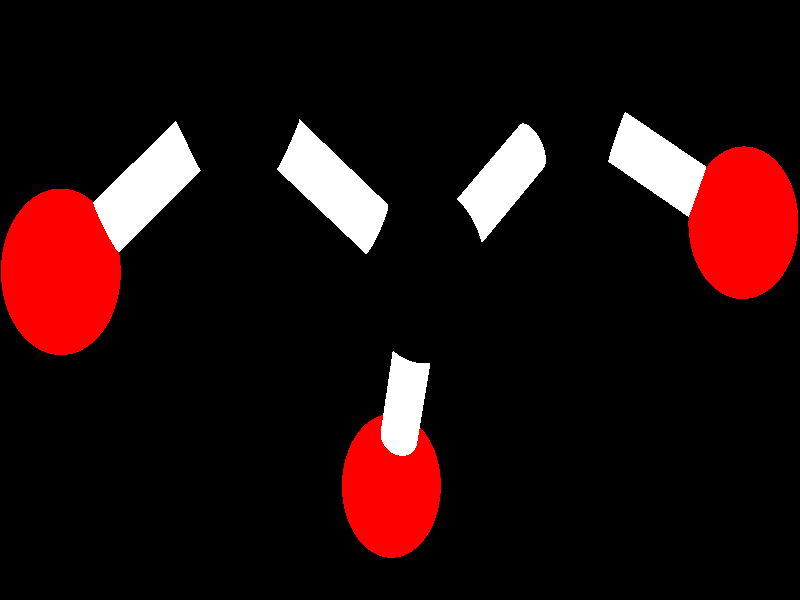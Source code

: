 camera {direction<0.0,0.0,  -2.835>
 location <0.0 , 0.0 , 0.0>
 right 1.9286578894*x up y 
 }
#default { finish{phong   -1.000 ambient    0.500 diffuse    0.450 phong_size 13.750000}}
light_source{<4000.0000,4000.0000,9999.0000>  rgb<1.0,1.0,1.0>}
cylinder{<-1.0886559486,0.9452761412,-7.8886871338>,
<-2.2356452942,0.1284106374,-7.7694091797>,
 0.1400000006
open
pigment{color rgb<1.00001,1.0000,1.0000>}}
sphere{<-1.0886559486,0.9452761412,-7.8886871338>, 0.1400000006
pigment{color rgb<1.00001,1.0000,1.0000>}}
sphere{<-2.2356452942,0.1284106374,-7.7694091797>, 0.1400000006
pigment{color rgb<1.00001,1.0000,1.0000>}}
cylinder{<-1.0886559486,0.9452761412,-7.8886871338>,
<0.1705167294,0.1209576726,-8.1785449982>,
 0.1400000006
open
pigment{color rgb<1.00001,1.0000,1.0000>}}
sphere{<-1.0886559486,0.9452761412,-7.8886871338>, 0.1400000006
pigment{color rgb<1.00001,1.0000,1.0000>}}
sphere{<0.1705167294,0.1209576726,-8.1785449982>, 0.1400000006
pigment{color rgb<1.00001,1.0000,1.0000>}}
cylinder{<0.1705169678,0.1209582090,-8.1785449982>,
<-0.0662060976,-0.9858138561,-9.0406265259>,
 0.1400000006
open
pigment{color rgb<1.00001,1.0000,1.0000>}}
sphere{<0.1705169678,0.1209582090,-8.1785449982>, 0.1400000006
pigment{color rgb<1.00001,1.0000,1.0000>}}
sphere{<-0.0662060976,-0.9858138561,-9.0406265259>, 0.1400000006
pigment{color rgb<1.00001,1.0000,1.0000>}}
cylinder{<0.1705169678,0.1209582090,-8.1785449982>,
<1.2480186224,1.0114517212,-8.7456083298>,
 0.1400000006
open
pigment{color rgb<1.00001,1.0000,1.0000>}}
sphere{<0.1705169678,0.1209582090,-8.1785449982>, 0.1400000006
pigment{color rgb<1.00001,1.0000,1.0000>}}
sphere{<1.2480186224,1.0114517212,-8.7456083298>, 0.1400000006
pigment{color rgb<1.00001,1.0000,1.0000>}}
cylinder{<1.2480170727,1.0114505291,-8.7456073761>,
<2.4735479355,0.3848433495,-8.4887437820>,
 0.1400000006
open
pigment{color rgb<1.00001,1.0000,1.0000>}}
sphere{<1.2480170727,1.0114505291,-8.7456073761>, 0.1400000006
pigment{color rgb<1.00001,1.0000,1.0000>}}
sphere{<2.4735479355,0.3848433495,-8.4887437820>, 0.1400000006
pigment{color rgb<1.00001,1.0000,1.0000>}}
sphere{<2.4735465050,0.3848441839,-8.4887456894>, 0.3799999952
pigment{color rgb<1.0000,0.0000,0.0000>}}
sphere{<-2.2356429100,0.1284117997,-7.7694101334>, 0.3799999952
pigment{color rgb<1.0000,0.0000,0.0000>}}
sphere{<-0.0662064552,-0.9858134985,-9.0406255722>, 0.3799999952
pigment{color rgb<1.0000,0.0000,0.0000>}}
sphere{<0.1705169678,0.1209583282,-8.1785449982>, 0.4250000119
pigment{color rgb<0.0000,0.0000,0.0000>}}
sphere{<1.2480163574,1.0114505291,-8.7456073761>, 0.4250000119
pigment{color rgb<0.0000,0.0000,0.0000>}}
sphere{<-1.0886554718,0.9452760220,-7.8886866570>, 0.4250000119
pigment{color rgb<0.0000,0.0000,0.0000>}}
